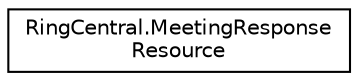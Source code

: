 digraph "Graphical Class Hierarchy"
{
 // LATEX_PDF_SIZE
  edge [fontname="Helvetica",fontsize="10",labelfontname="Helvetica",labelfontsize="10"];
  node [fontname="Helvetica",fontsize="10",shape=record];
  rankdir="LR";
  Node0 [label="RingCentral.MeetingResponse\lResource",height=0.2,width=0.4,color="black", fillcolor="white", style="filled",URL="$classRingCentral_1_1MeetingResponseResource.html",tooltip=" "];
}
